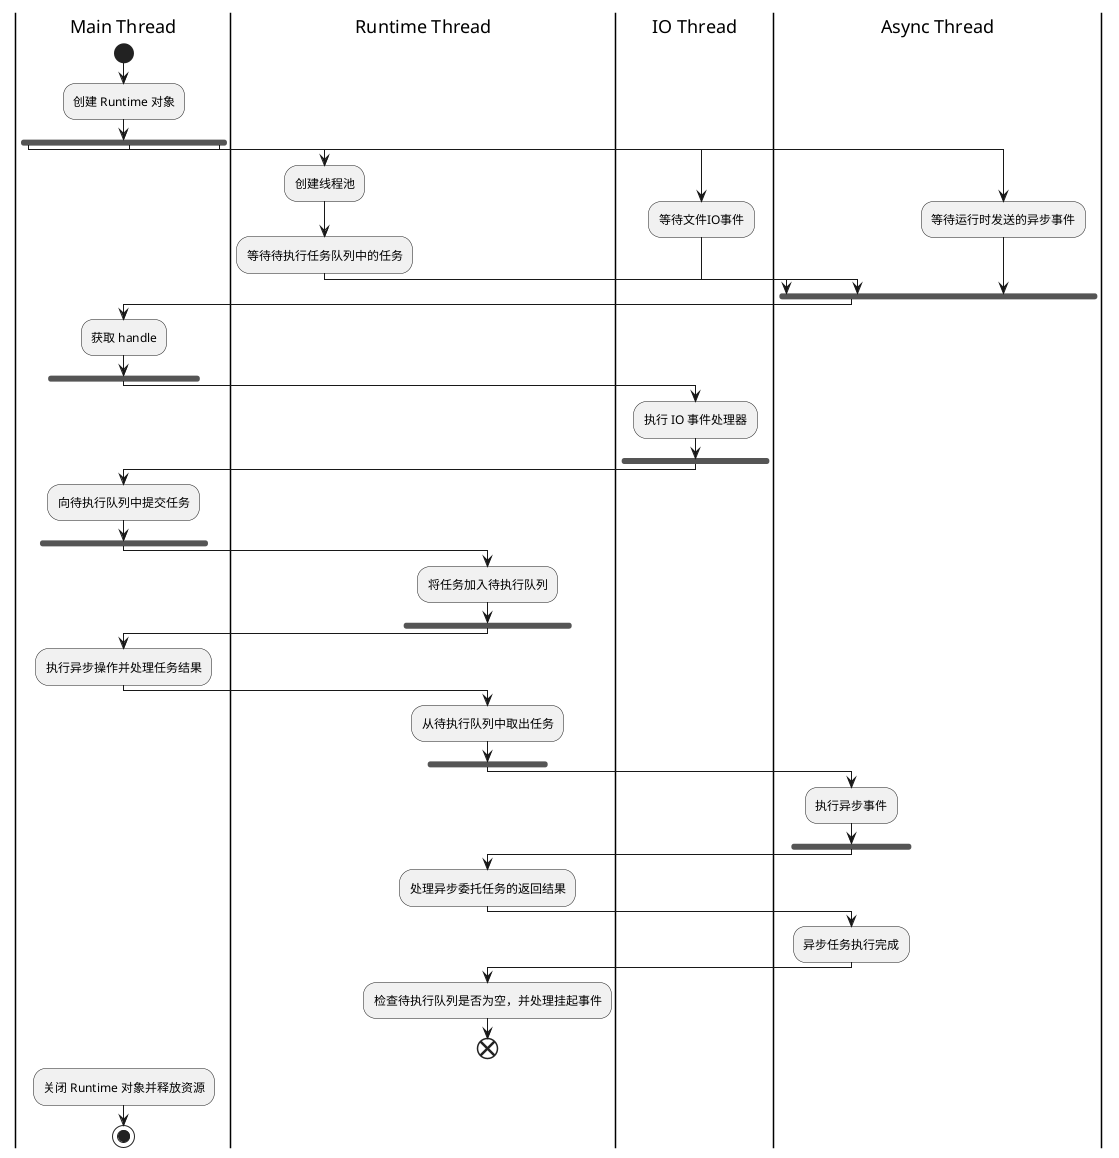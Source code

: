 @startuml

|Main Thread|

start
:创建 Runtime 对象;

fork
|Runtime Thread|
:创建线程池;
:等待待执行任务队列中的任务;
fork again
|IO Thread|
:等待文件IO事件;
fork again
|Async Thread|
:等待运行时发送的异步事件;
end fork

|Main Thread|
:获取 handle;

fork
|IO Thread|
:执行 IO 事件处理器;
end fork

|Main Thread|
:向待执行队列中提交任务;
fork
|Runtime Thread|
:将任务加入待执行队列;
end fork

|Main Thread|
:执行异步操作并处理任务结果;

|Runtime Thread|
:从待执行队列中取出任务;
fork
|Async Thread|
:执行异步事件;
end fork

|Runtime Thread|
:处理异步委托任务的返回结果;

|Async Thread|
:异步任务执行完成;

|Runtime Thread|
:检查待执行队列是否为空，并处理挂起事件;

end
|Main Thread|

:关闭 Runtime 对象并释放资源;

stop

@enduml
